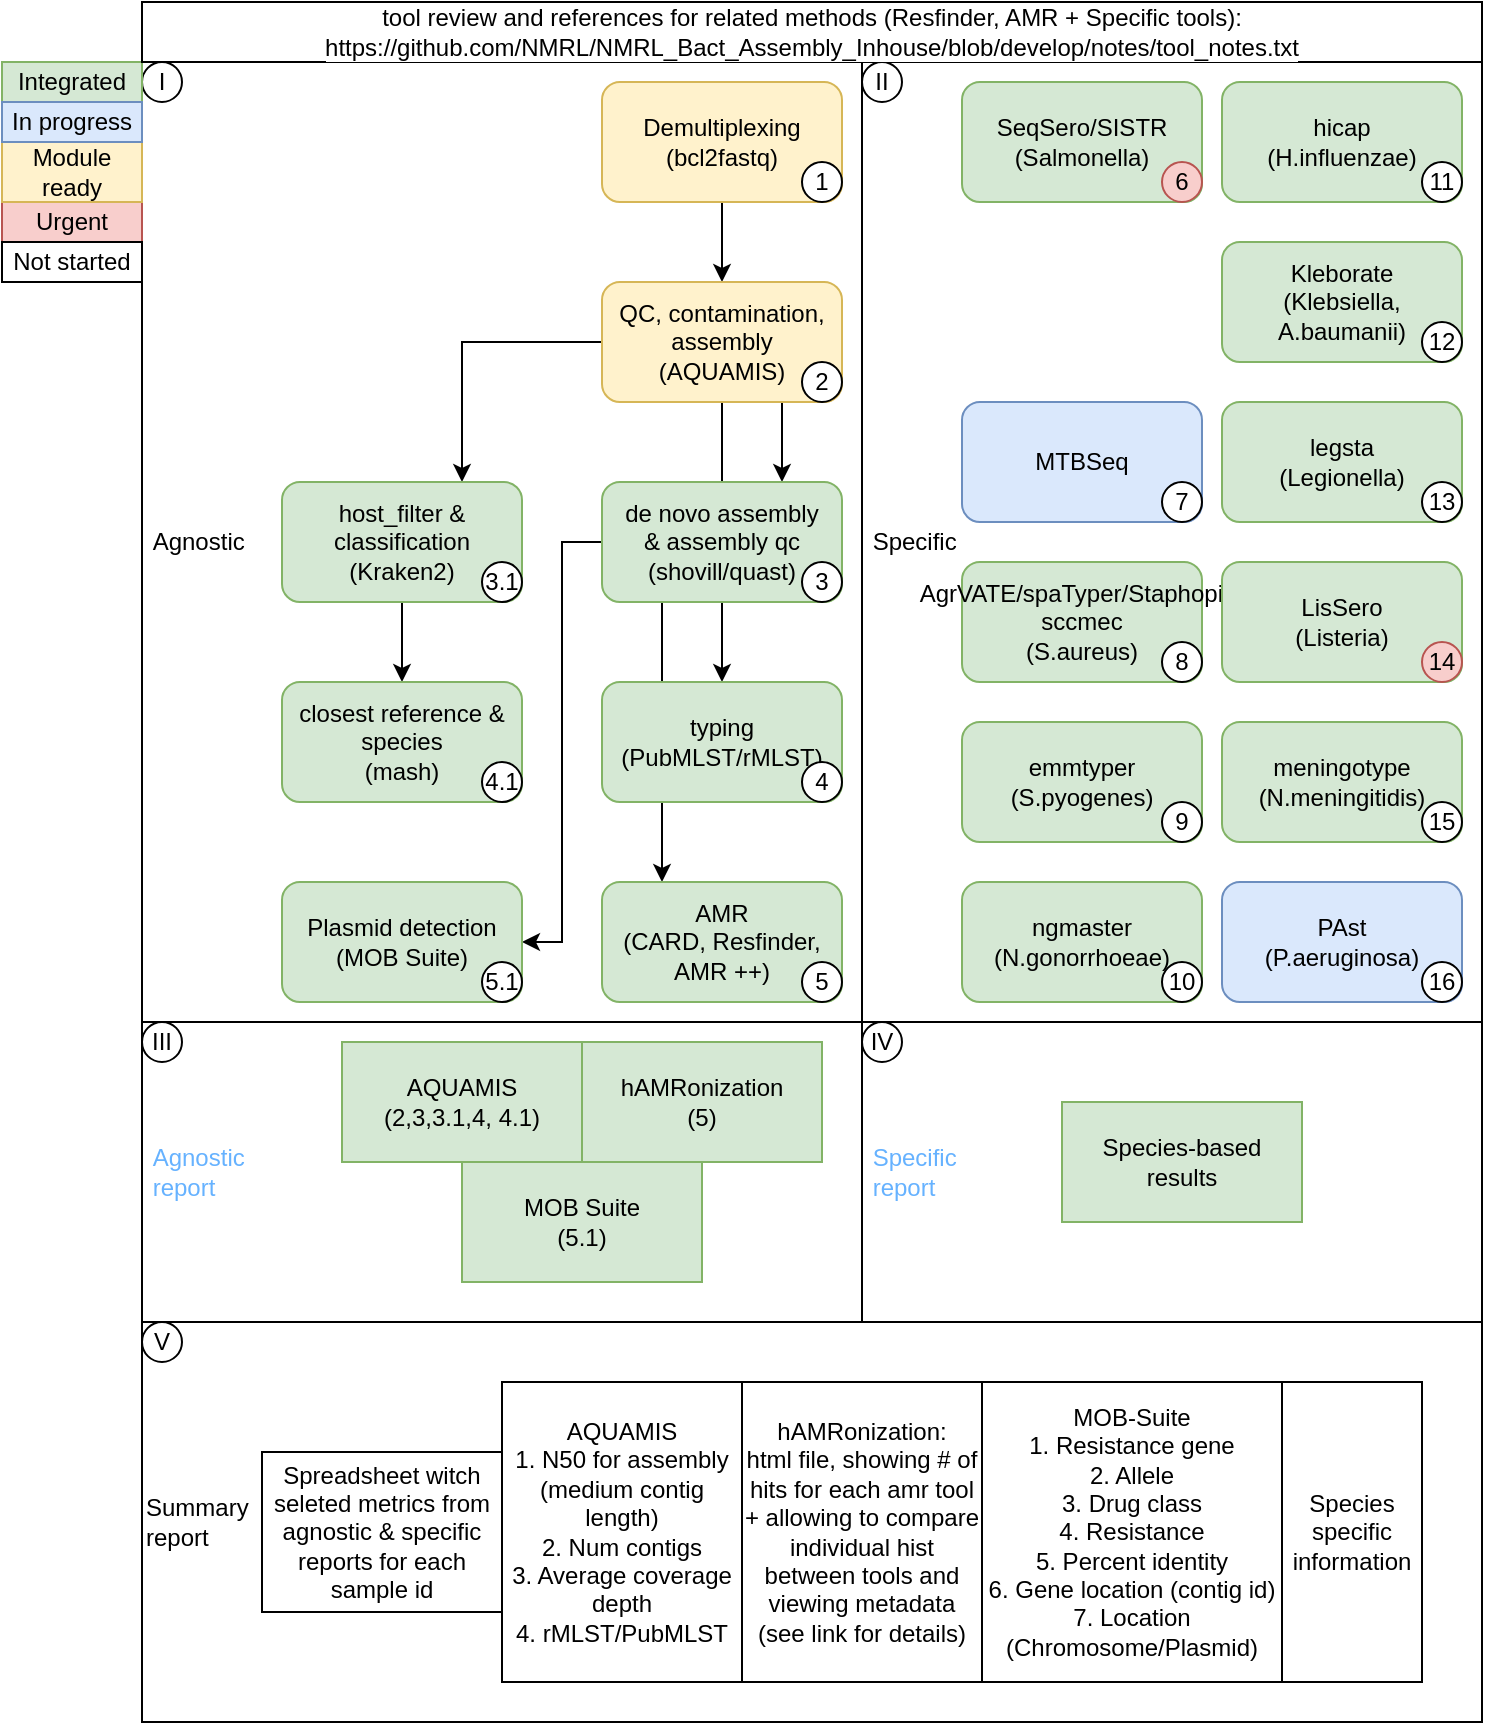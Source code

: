 <mxfile version="20.0.4" type="github">
  <diagram id="GYhOJoof6raGVxeCeefJ" name="Page-1">
    <mxGraphModel dx="1296" dy="648" grid="1" gridSize="10" guides="1" tooltips="1" connect="1" arrows="1" fold="1" page="1" pageScale="1" pageWidth="850" pageHeight="1100" math="0" shadow="0">
      <root>
        <mxCell id="0" />
        <mxCell id="1" parent="0" />
        <mxCell id="6KGyysBaEeLL0fUPtLAd-69" value="&lt;div&gt;&lt;font color=&quot;#66B2FF&quot;&gt;&amp;nbsp;Specific&lt;/font&gt;&lt;/div&gt;&lt;div&gt;&lt;font color=&quot;#66B2FF&quot;&gt;&amp;nbsp;report&lt;br&gt;&lt;/font&gt;&lt;/div&gt;" style="rounded=0;whiteSpace=wrap;html=1;align=left;" parent="1" vertex="1">
          <mxGeometry x="470" y="550" width="310" height="150" as="geometry" />
        </mxCell>
        <mxCell id="6KGyysBaEeLL0fUPtLAd-13" value="&lt;div align=&quot;left&quot;&gt;&amp;nbsp;Agnostic&lt;/div&gt;" style="rounded=0;whiteSpace=wrap;html=1;align=left;" parent="1" vertex="1">
          <mxGeometry x="110" y="70" width="360" height="480" as="geometry" />
        </mxCell>
        <mxCell id="6KGyysBaEeLL0fUPtLAd-57" style="edgeStyle=orthogonalEdgeStyle;rounded=0;orthogonalLoop=1;jettySize=auto;html=1;exitX=0.5;exitY=1;exitDx=0;exitDy=0;entryX=0.5;entryY=0;entryDx=0;entryDy=0;" parent="1" source="6KGyysBaEeLL0fUPtLAd-2" target="6KGyysBaEeLL0fUPtLAd-3" edge="1">
          <mxGeometry relative="1" as="geometry" />
        </mxCell>
        <mxCell id="6KGyysBaEeLL0fUPtLAd-2" value="&lt;div&gt;Demultiplexing&lt;/div&gt;(bcl2fastq)" style="rounded=1;whiteSpace=wrap;html=1;fillColor=#fff2cc;strokeColor=#d6b656;" parent="1" vertex="1">
          <mxGeometry x="340" y="80" width="120" height="60" as="geometry" />
        </mxCell>
        <mxCell id="6KGyysBaEeLL0fUPtLAd-53" value="" style="edgeStyle=orthogonalEdgeStyle;rounded=0;orthogonalLoop=1;jettySize=auto;html=1;" parent="1" source="6KGyysBaEeLL0fUPtLAd-3" target="6KGyysBaEeLL0fUPtLAd-8" edge="1">
          <mxGeometry relative="1" as="geometry" />
        </mxCell>
        <mxCell id="6KGyysBaEeLL0fUPtLAd-56" style="edgeStyle=orthogonalEdgeStyle;rounded=0;orthogonalLoop=1;jettySize=auto;html=1;exitX=0.75;exitY=1;exitDx=0;exitDy=0;entryX=0.75;entryY=0;entryDx=0;entryDy=0;" parent="1" source="6KGyysBaEeLL0fUPtLAd-3" target="6KGyysBaEeLL0fUPtLAd-5" edge="1">
          <mxGeometry relative="1" as="geometry" />
        </mxCell>
        <mxCell id="6KGyysBaEeLL0fUPtLAd-62" style="edgeStyle=orthogonalEdgeStyle;rounded=0;orthogonalLoop=1;jettySize=auto;html=1;exitX=0;exitY=0.5;exitDx=0;exitDy=0;entryX=0.75;entryY=0;entryDx=0;entryDy=0;" parent="1" source="6KGyysBaEeLL0fUPtLAd-3" target="6KGyysBaEeLL0fUPtLAd-61" edge="1">
          <mxGeometry relative="1" as="geometry" />
        </mxCell>
        <mxCell id="6KGyysBaEeLL0fUPtLAd-3" value="QC, contamination, assembly&lt;br&gt;(AQUAMIS)" style="rounded=1;whiteSpace=wrap;html=1;fillColor=#fff2cc;strokeColor=#d6b656;" parent="1" vertex="1">
          <mxGeometry x="340" y="180" width="120" height="60" as="geometry" />
        </mxCell>
        <mxCell id="6KGyysBaEeLL0fUPtLAd-58" style="edgeStyle=orthogonalEdgeStyle;rounded=0;orthogonalLoop=1;jettySize=auto;html=1;exitX=0.25;exitY=1;exitDx=0;exitDy=0;entryX=0.25;entryY=0;entryDx=0;entryDy=0;" parent="1" source="6KGyysBaEeLL0fUPtLAd-5" target="6KGyysBaEeLL0fUPtLAd-11" edge="1">
          <mxGeometry relative="1" as="geometry" />
        </mxCell>
        <mxCell id="6KGyysBaEeLL0fUPtLAd-86" style="edgeStyle=orthogonalEdgeStyle;rounded=0;orthogonalLoop=1;jettySize=auto;html=1;exitX=0;exitY=0.5;exitDx=0;exitDy=0;entryX=1;entryY=0.5;entryDx=0;entryDy=0;" parent="1" source="6KGyysBaEeLL0fUPtLAd-5" target="6KGyysBaEeLL0fUPtLAd-84" edge="1">
          <mxGeometry relative="1" as="geometry" />
        </mxCell>
        <mxCell id="6KGyysBaEeLL0fUPtLAd-5" value="&lt;br&gt;&lt;div&gt;de novo assembly&lt;/div&gt;&lt;div&gt;&amp;amp; assembly qc&lt;br&gt;(shovill/quast)&lt;br&gt;&lt;/div&gt;&lt;div&gt;&lt;br&gt;&lt;/div&gt;" style="rounded=1;whiteSpace=wrap;html=1;fillColor=#d5e8d4;strokeColor=#82b366;" parent="1" vertex="1">
          <mxGeometry x="340" y="280" width="120" height="60" as="geometry" />
        </mxCell>
        <mxCell id="6KGyysBaEeLL0fUPtLAd-8" value="&lt;div&gt;typing&lt;/div&gt;(PubMLST/rMLST)" style="rounded=1;whiteSpace=wrap;html=1;fillColor=#d5e8d4;strokeColor=#82b366;" parent="1" vertex="1">
          <mxGeometry x="340" y="380" width="120" height="60" as="geometry" />
        </mxCell>
        <mxCell id="6KGyysBaEeLL0fUPtLAd-11" value="&lt;div&gt;AMR&lt;/div&gt;(CARD, Resfinder, AMR ++)" style="rounded=1;whiteSpace=wrap;html=1;fillColor=#d5e8d4;strokeColor=#82b366;" parent="1" vertex="1">
          <mxGeometry x="340" y="480" width="120" height="60" as="geometry" />
        </mxCell>
        <mxCell id="6KGyysBaEeLL0fUPtLAd-15" value="&amp;nbsp;Specific" style="rounded=0;whiteSpace=wrap;html=1;align=left;" parent="1" vertex="1">
          <mxGeometry x="470" y="70" width="310" height="480" as="geometry" />
        </mxCell>
        <mxCell id="6KGyysBaEeLL0fUPtLAd-16" value="&lt;div&gt;SeqSero/SISTR&lt;br&gt;(Salmonella)&lt;br&gt;&lt;/div&gt;" style="rounded=1;whiteSpace=wrap;html=1;fillColor=#d5e8d4;strokeColor=#82b366;" parent="1" vertex="1">
          <mxGeometry x="520" y="80" width="120" height="60" as="geometry" />
        </mxCell>
        <mxCell id="6KGyysBaEeLL0fUPtLAd-17" value="MTBSeq" style="rounded=1;whiteSpace=wrap;html=1;fillColor=#dae8fc;strokeColor=#6c8ebf;" parent="1" vertex="1">
          <mxGeometry x="520" y="240" width="120" height="60" as="geometry" />
        </mxCell>
        <mxCell id="6KGyysBaEeLL0fUPtLAd-20" value="&lt;div&gt;AgrVATE/spaTyper/Staphopia-sccmec&lt;/div&gt;&lt;div&gt;(S.aureus)&lt;br&gt;&lt;span&gt;&lt;/span&gt;&lt;/div&gt;" style="rounded=1;whiteSpace=wrap;html=1;fillColor=#d5e8d4;strokeColor=#82b366;" parent="1" vertex="1">
          <mxGeometry x="520" y="320" width="120" height="60" as="geometry" />
        </mxCell>
        <mxCell id="6KGyysBaEeLL0fUPtLAd-21" value="&lt;div&gt;emmtyper&lt;/div&gt;(S.pyogenes)" style="rounded=1;whiteSpace=wrap;html=1;fillColor=#d5e8d4;strokeColor=#82b366;" parent="1" vertex="1">
          <mxGeometry x="520" y="400" width="120" height="60" as="geometry" />
        </mxCell>
        <mxCell id="6KGyysBaEeLL0fUPtLAd-23" value="&lt;div&gt;hicap&lt;/div&gt;&lt;div&gt;(H.influenzae)&lt;br&gt;&lt;/div&gt;" style="rounded=1;whiteSpace=wrap;html=1;fillColor=#d5e8d4;strokeColor=#82b366;" parent="1" vertex="1">
          <mxGeometry x="650" y="80" width="120" height="60" as="geometry" />
        </mxCell>
        <mxCell id="6KGyysBaEeLL0fUPtLAd-24" value="&lt;div&gt;Kleborate&lt;br&gt;&lt;/div&gt;&lt;div&gt;(Klebsiella, A.baumanii)&lt;br&gt;&lt;/div&gt;" style="rounded=1;whiteSpace=wrap;html=1;fillColor=#d5e8d4;strokeColor=#82b366;" parent="1" vertex="1">
          <mxGeometry x="650" y="160" width="120" height="60" as="geometry" />
        </mxCell>
        <mxCell id="6KGyysBaEeLL0fUPtLAd-25" value="&lt;div&gt;legsta&lt;/div&gt;&lt;div&gt;(Legionella)&lt;br&gt;&lt;/div&gt;" style="rounded=1;whiteSpace=wrap;html=1;fillColor=#d5e8d4;strokeColor=#82b366;" parent="1" vertex="1">
          <mxGeometry x="650" y="240" width="120" height="60" as="geometry" />
        </mxCell>
        <mxCell id="6KGyysBaEeLL0fUPtLAd-26" value="LisSero&lt;br&gt;&lt;div&gt;(Listeria)&lt;/div&gt;" style="rounded=1;whiteSpace=wrap;html=1;fillColor=#d5e8d4;strokeColor=#82b366;" parent="1" vertex="1">
          <mxGeometry x="650" y="320" width="120" height="60" as="geometry" />
        </mxCell>
        <mxCell id="6KGyysBaEeLL0fUPtLAd-27" value="&lt;div&gt;meningotype&lt;/div&gt;&lt;div&gt;(N.meningitidis)&lt;br&gt;&lt;/div&gt;" style="rounded=1;whiteSpace=wrap;html=1;fillColor=#d5e8d4;strokeColor=#82b366;" parent="1" vertex="1">
          <mxGeometry x="650" y="400" width="120" height="60" as="geometry" />
        </mxCell>
        <mxCell id="6KGyysBaEeLL0fUPtLAd-29" value="&lt;div&gt;ngmaster&lt;/div&gt;&lt;div&gt;(N.gonorrhoeae)&lt;br&gt;&lt;/div&gt;" style="rounded=1;whiteSpace=wrap;html=1;fillColor=#d5e8d4;strokeColor=#82b366;" parent="1" vertex="1">
          <mxGeometry x="520" y="480" width="120" height="60" as="geometry" />
        </mxCell>
        <mxCell id="6KGyysBaEeLL0fUPtLAd-34" value="1" style="ellipse;whiteSpace=wrap;html=1;aspect=fixed;" parent="1" vertex="1">
          <mxGeometry x="440" y="120" width="20" height="20" as="geometry" />
        </mxCell>
        <mxCell id="6KGyysBaEeLL0fUPtLAd-35" value="2" style="ellipse;whiteSpace=wrap;html=1;aspect=fixed;" parent="1" vertex="1">
          <mxGeometry x="440" y="220" width="20" height="20" as="geometry" />
        </mxCell>
        <mxCell id="6KGyysBaEeLL0fUPtLAd-36" value="3" style="ellipse;whiteSpace=wrap;html=1;aspect=fixed;" parent="1" vertex="1">
          <mxGeometry x="440" y="320" width="20" height="20" as="geometry" />
        </mxCell>
        <mxCell id="6KGyysBaEeLL0fUPtLAd-37" value="4" style="ellipse;whiteSpace=wrap;html=1;aspect=fixed;" parent="1" vertex="1">
          <mxGeometry x="440" y="420" width="20" height="20" as="geometry" />
        </mxCell>
        <mxCell id="6KGyysBaEeLL0fUPtLAd-38" value="5" style="ellipse;whiteSpace=wrap;html=1;aspect=fixed;" parent="1" vertex="1">
          <mxGeometry x="440" y="520" width="20" height="20" as="geometry" />
        </mxCell>
        <mxCell id="6KGyysBaEeLL0fUPtLAd-39" value="6" style="ellipse;whiteSpace=wrap;html=1;aspect=fixed;fillColor=#f8cecc;strokeColor=#b85450;" parent="1" vertex="1">
          <mxGeometry x="620" y="120" width="20" height="20" as="geometry" />
        </mxCell>
        <mxCell id="6KGyysBaEeLL0fUPtLAd-41" value="7" style="ellipse;whiteSpace=wrap;html=1;aspect=fixed;" parent="1" vertex="1">
          <mxGeometry x="620" y="280" width="20" height="20" as="geometry" />
        </mxCell>
        <mxCell id="6KGyysBaEeLL0fUPtLAd-43" value="8" style="ellipse;whiteSpace=wrap;html=1;aspect=fixed;" parent="1" vertex="1">
          <mxGeometry x="620" y="360" width="20" height="20" as="geometry" />
        </mxCell>
        <mxCell id="6KGyysBaEeLL0fUPtLAd-44" value="9" style="ellipse;whiteSpace=wrap;html=1;aspect=fixed;" parent="1" vertex="1">
          <mxGeometry x="620" y="440" width="20" height="20" as="geometry" />
        </mxCell>
        <mxCell id="6KGyysBaEeLL0fUPtLAd-46" value="10" style="ellipse;whiteSpace=wrap;html=1;aspect=fixed;" parent="1" vertex="1">
          <mxGeometry x="620" y="520" width="20" height="20" as="geometry" />
        </mxCell>
        <mxCell id="6KGyysBaEeLL0fUPtLAd-47" value="11" style="ellipse;whiteSpace=wrap;html=1;aspect=fixed;" parent="1" vertex="1">
          <mxGeometry x="750" y="120" width="20" height="20" as="geometry" />
        </mxCell>
        <mxCell id="6KGyysBaEeLL0fUPtLAd-48" value="12" style="ellipse;whiteSpace=wrap;html=1;aspect=fixed;" parent="1" vertex="1">
          <mxGeometry x="750" y="200" width="20" height="20" as="geometry" />
        </mxCell>
        <mxCell id="6KGyysBaEeLL0fUPtLAd-49" value="13" style="ellipse;whiteSpace=wrap;html=1;aspect=fixed;" parent="1" vertex="1">
          <mxGeometry x="750" y="280" width="20" height="20" as="geometry" />
        </mxCell>
        <mxCell id="6KGyysBaEeLL0fUPtLAd-50" value="15" style="ellipse;whiteSpace=wrap;html=1;aspect=fixed;" parent="1" vertex="1">
          <mxGeometry x="750" y="440" width="20" height="20" as="geometry" />
        </mxCell>
        <mxCell id="6KGyysBaEeLL0fUPtLAd-78" style="edgeStyle=orthogonalEdgeStyle;rounded=0;orthogonalLoop=1;jettySize=auto;html=1;exitX=0.5;exitY=1;exitDx=0;exitDy=0;entryX=0.5;entryY=0;entryDx=0;entryDy=0;" parent="1" source="6KGyysBaEeLL0fUPtLAd-61" target="6KGyysBaEeLL0fUPtLAd-76" edge="1">
          <mxGeometry relative="1" as="geometry" />
        </mxCell>
        <mxCell id="6KGyysBaEeLL0fUPtLAd-61" value="&lt;div&gt;host_filter &amp;amp; classification&lt;br&gt;&lt;/div&gt;&lt;div&gt;(Kraken2)&lt;/div&gt;" style="rounded=1;whiteSpace=wrap;html=1;fillColor=#d5e8d4;strokeColor=#82b366;" parent="1" vertex="1">
          <mxGeometry x="180" y="280" width="120" height="60" as="geometry" />
        </mxCell>
        <mxCell id="6KGyysBaEeLL0fUPtLAd-63" value="3.1" style="ellipse;whiteSpace=wrap;html=1;aspect=fixed;" parent="1" vertex="1">
          <mxGeometry x="280" y="320" width="20" height="20" as="geometry" />
        </mxCell>
        <mxCell id="6KGyysBaEeLL0fUPtLAd-64" value="&lt;div&gt;&lt;font color=&quot;#66B2FF&quot;&gt;&amp;nbsp;Agnostic&lt;/font&gt;&lt;/div&gt;&lt;div&gt;&lt;font color=&quot;#66B2FF&quot;&gt;&amp;nbsp;report&lt;br&gt;&lt;/font&gt;&lt;/div&gt;" style="rounded=0;whiteSpace=wrap;html=1;align=left;" parent="1" vertex="1">
          <mxGeometry x="110" y="550" width="360" height="150" as="geometry" />
        </mxCell>
        <mxCell id="6KGyysBaEeLL0fUPtLAd-65" value="Species-based results" style="rounded=0;whiteSpace=wrap;html=1;fillColor=#d5e8d4;strokeColor=#82b366;" parent="1" vertex="1">
          <mxGeometry x="570" y="590" width="120" height="60" as="geometry" />
        </mxCell>
        <mxCell id="6KGyysBaEeLL0fUPtLAd-66" value="&lt;div&gt;AQUAMIS&lt;br&gt;&lt;/div&gt;(2,3,3.1,4, 4.1)" style="rounded=0;whiteSpace=wrap;html=1;fillColor=#d5e8d4;strokeColor=#82b366;" parent="1" vertex="1">
          <mxGeometry x="210" y="560" width="120" height="60" as="geometry" />
        </mxCell>
        <mxCell id="6KGyysBaEeLL0fUPtLAd-68" value="hAMRonization&lt;br&gt;(5)" style="rounded=0;whiteSpace=wrap;html=1;fillColor=#d5e8d4;strokeColor=#82b366;" parent="1" vertex="1">
          <mxGeometry x="330" y="560" width="120" height="60" as="geometry" />
        </mxCell>
        <mxCell id="6KGyysBaEeLL0fUPtLAd-70" value="I" style="ellipse;whiteSpace=wrap;html=1;aspect=fixed;" parent="1" vertex="1">
          <mxGeometry x="110" y="70" width="20" height="20" as="geometry" />
        </mxCell>
        <mxCell id="6KGyysBaEeLL0fUPtLAd-71" value="II" style="ellipse;whiteSpace=wrap;html=1;aspect=fixed;" parent="1" vertex="1">
          <mxGeometry x="470" y="70" width="20" height="20" as="geometry" />
        </mxCell>
        <mxCell id="6KGyysBaEeLL0fUPtLAd-72" value="III" style="ellipse;whiteSpace=wrap;html=1;aspect=fixed;" parent="1" vertex="1">
          <mxGeometry x="110" y="550" width="20" height="20" as="geometry" />
        </mxCell>
        <mxCell id="6KGyysBaEeLL0fUPtLAd-74" value="IV" style="ellipse;whiteSpace=wrap;html=1;aspect=fixed;" parent="1" vertex="1">
          <mxGeometry x="470" y="550" width="20" height="20" as="geometry" />
        </mxCell>
        <mxCell id="6KGyysBaEeLL0fUPtLAd-76" value="&lt;div&gt;closest reference &amp;amp; species&lt;br&gt;&lt;/div&gt;&lt;div&gt;(mash)&lt;br&gt;&lt;/div&gt;" style="rounded=1;whiteSpace=wrap;html=1;fillColor=#d5e8d4;strokeColor=#82b366;" parent="1" vertex="1">
          <mxGeometry x="180" y="380" width="120" height="60" as="geometry" />
        </mxCell>
        <mxCell id="6KGyysBaEeLL0fUPtLAd-77" value="4.1" style="ellipse;whiteSpace=wrap;html=1;aspect=fixed;" parent="1" vertex="1">
          <mxGeometry x="280" y="420" width="20" height="20" as="geometry" />
        </mxCell>
        <mxCell id="6KGyysBaEeLL0fUPtLAd-84" value="&lt;div&gt;Plasmid detection&lt;/div&gt;(MOB Suite)" style="rounded=1;whiteSpace=wrap;html=1;fillColor=#d5e8d4;strokeColor=#82b366;" parent="1" vertex="1">
          <mxGeometry x="180" y="480" width="120" height="60" as="geometry" />
        </mxCell>
        <mxCell id="6KGyysBaEeLL0fUPtLAd-85" value="5.1" style="ellipse;whiteSpace=wrap;html=1;aspect=fixed;" parent="1" vertex="1">
          <mxGeometry x="280" y="520" width="20" height="20" as="geometry" />
        </mxCell>
        <mxCell id="6KGyysBaEeLL0fUPtLAd-88" value="&lt;div&gt;Summary&lt;/div&gt;&lt;div&gt;report&lt;br&gt;&lt;/div&gt;" style="rounded=0;whiteSpace=wrap;html=1;align=left;" parent="1" vertex="1">
          <mxGeometry x="110" y="700" width="670" height="200" as="geometry" />
        </mxCell>
        <mxCell id="6KGyysBaEeLL0fUPtLAd-89" value="Spreadsheet witch seleted metrics from agnostic &amp;amp; specific reports for each sample id" style="rounded=0;whiteSpace=wrap;html=1;" parent="1" vertex="1">
          <mxGeometry x="170" y="765" width="120" height="80" as="geometry" />
        </mxCell>
        <mxCell id="6KGyysBaEeLL0fUPtLAd-90" value="&lt;div&gt;AQUAMIS&lt;br&gt;&lt;/div&gt;&lt;div&gt;1. N50 for assembly (medium contig length)&lt;br&gt;&lt;/div&gt;&lt;div&gt;2. Num contigs&lt;/div&gt;&lt;div&gt;3. Average coverage depth&lt;/div&gt;&lt;div&gt;4. rMLST/PubMLST&lt;br&gt;&lt;/div&gt;" style="rounded=0;whiteSpace=wrap;html=1;" parent="1" vertex="1">
          <mxGeometry x="290" y="730" width="120" height="150" as="geometry" />
        </mxCell>
        <mxCell id="6KGyysBaEeLL0fUPtLAd-91" value="&lt;div&gt;MOB-Suite&lt;br&gt;&lt;/div&gt;&lt;div&gt;1. Resistance gene&lt;br&gt;&lt;/div&gt;&lt;div&gt;2. Allele&lt;br&gt;&lt;/div&gt;&lt;div&gt;3. Drug class&lt;/div&gt;&lt;div&gt;4. Resistance&lt;/div&gt;&lt;div&gt;5. Percent identity&lt;/div&gt;&lt;div&gt;6. Gene location (contig id)&lt;/div&gt;&lt;div&gt;7. Location (Chromosome/Plasmid)&lt;br&gt;&lt;/div&gt;" style="rounded=0;whiteSpace=wrap;html=1;" parent="1" vertex="1">
          <mxGeometry x="530" y="730" width="150" height="150" as="geometry" />
        </mxCell>
        <mxCell id="6KGyysBaEeLL0fUPtLAd-92" value="&lt;div&gt;hAMRonization:&lt;/div&gt;&lt;div&gt;html file, showing # of hits for each amr tool + allowing to compare individual hist between tools and viewing metadata (see link for details)&lt;br&gt;&lt;/div&gt;" style="rounded=0;whiteSpace=wrap;html=1;" parent="1" vertex="1">
          <mxGeometry x="410" y="730" width="120" height="150" as="geometry" />
        </mxCell>
        <mxCell id="6KGyysBaEeLL0fUPtLAd-93" value="&lt;div&gt;V&lt;/div&gt;" style="ellipse;whiteSpace=wrap;html=1;aspect=fixed;" parent="1" vertex="1">
          <mxGeometry x="110" y="700" width="20" height="20" as="geometry" />
        </mxCell>
        <mxCell id="6KGyysBaEeLL0fUPtLAd-95" value="&lt;div&gt;Species specific information&lt;/div&gt;" style="rounded=0;whiteSpace=wrap;html=1;" parent="1" vertex="1">
          <mxGeometry x="680" y="730" width="70" height="150" as="geometry" />
        </mxCell>
        <mxCell id="f30ukFIYP7I3eDNHcA3t-1" value="MOB Suite&lt;br&gt;(5.1)" style="rounded=0;whiteSpace=wrap;html=1;fillColor=#d5e8d4;strokeColor=#82b366;" parent="1" vertex="1">
          <mxGeometry x="270" y="620" width="120" height="60" as="geometry" />
        </mxCell>
        <mxCell id="pYkemPIbqCXn32EcojJD-4" value="14" style="ellipse;whiteSpace=wrap;html=1;aspect=fixed;fillColor=#f8cecc;strokeColor=#b85450;" parent="1" vertex="1">
          <mxGeometry x="750" y="360" width="20" height="20" as="geometry" />
        </mxCell>
        <mxCell id="pYkemPIbqCXn32EcojJD-5" value="Integrated" style="rounded=0;whiteSpace=wrap;html=1;fillColor=#d5e8d4;strokeColor=#82b366;" parent="1" vertex="1">
          <mxGeometry x="40" y="70" width="70" height="20" as="geometry" />
        </mxCell>
        <mxCell id="pYkemPIbqCXn32EcojJD-6" value="Urgent" style="rounded=0;whiteSpace=wrap;html=1;fillColor=#f8cecc;strokeColor=#b85450;" parent="1" vertex="1">
          <mxGeometry x="40" y="140" width="70" height="20" as="geometry" />
        </mxCell>
        <mxCell id="pYkemPIbqCXn32EcojJD-7" value="Module ready" style="rounded=0;whiteSpace=wrap;html=1;fillColor=#fff2cc;strokeColor=#d6b656;" parent="1" vertex="1">
          <mxGeometry x="40" y="110" width="70" height="30" as="geometry" />
        </mxCell>
        <mxCell id="pYkemPIbqCXn32EcojJD-8" value="&lt;div&gt;Not started&lt;/div&gt;" style="rounded=0;whiteSpace=wrap;html=1;" parent="1" vertex="1">
          <mxGeometry x="40" y="160" width="70" height="20" as="geometry" />
        </mxCell>
        <mxCell id="pYkemPIbqCXn32EcojJD-12" value="In progress" style="rounded=0;whiteSpace=wrap;html=1;fillColor=#dae8fc;strokeColor=#6c8ebf;" parent="1" vertex="1">
          <mxGeometry x="40" y="90" width="70" height="20" as="geometry" />
        </mxCell>
        <mxCell id="hDAx6RP763Kb8-OsMu50-1" value="tool review and references for related methods (Resfinder, AMR + Specific tools): &lt;br&gt;https://github.com/NMRL/NMRL_Bact_Assembly_Inhouse/blob/develop/notes/tool_notes.txt" style="rounded=0;whiteSpace=wrap;html=1;labelBackgroundColor=#FFFFFF;fontColor=#000000;" parent="1" vertex="1">
          <mxGeometry x="110" y="40" width="670" height="30" as="geometry" />
        </mxCell>
        <mxCell id="cUNr_Emtb3P-TC70MtWv-1" value="&lt;div&gt;PAst&lt;/div&gt;&lt;div&gt;(P.aeruginosa)&lt;br&gt;&lt;/div&gt;" style="whiteSpace=wrap;html=1;fillColor=#dae8fc;strokeColor=#6c8ebf;rounded=1;" parent="1" vertex="1">
          <mxGeometry x="650" y="480" width="120" height="60" as="geometry" />
        </mxCell>
        <mxCell id="cUNr_Emtb3P-TC70MtWv-3" value="16" style="ellipse;whiteSpace=wrap;html=1;aspect=fixed;" parent="1" vertex="1">
          <mxGeometry x="750" y="520" width="20" height="20" as="geometry" />
        </mxCell>
      </root>
    </mxGraphModel>
  </diagram>
</mxfile>
